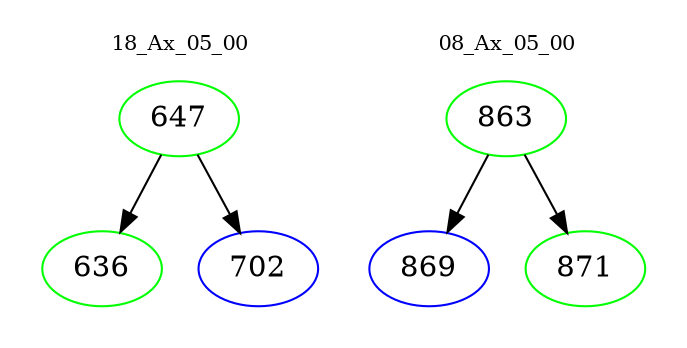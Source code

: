 digraph{
subgraph cluster_0 {
color = white
label = "18_Ax_05_00";
fontsize=10;
T0_647 [label="647", color="green"]
T0_647 -> T0_636 [color="black"]
T0_636 [label="636", color="green"]
T0_647 -> T0_702 [color="black"]
T0_702 [label="702", color="blue"]
}
subgraph cluster_1 {
color = white
label = "08_Ax_05_00";
fontsize=10;
T1_863 [label="863", color="green"]
T1_863 -> T1_869 [color="black"]
T1_869 [label="869", color="blue"]
T1_863 -> T1_871 [color="black"]
T1_871 [label="871", color="green"]
}
}
